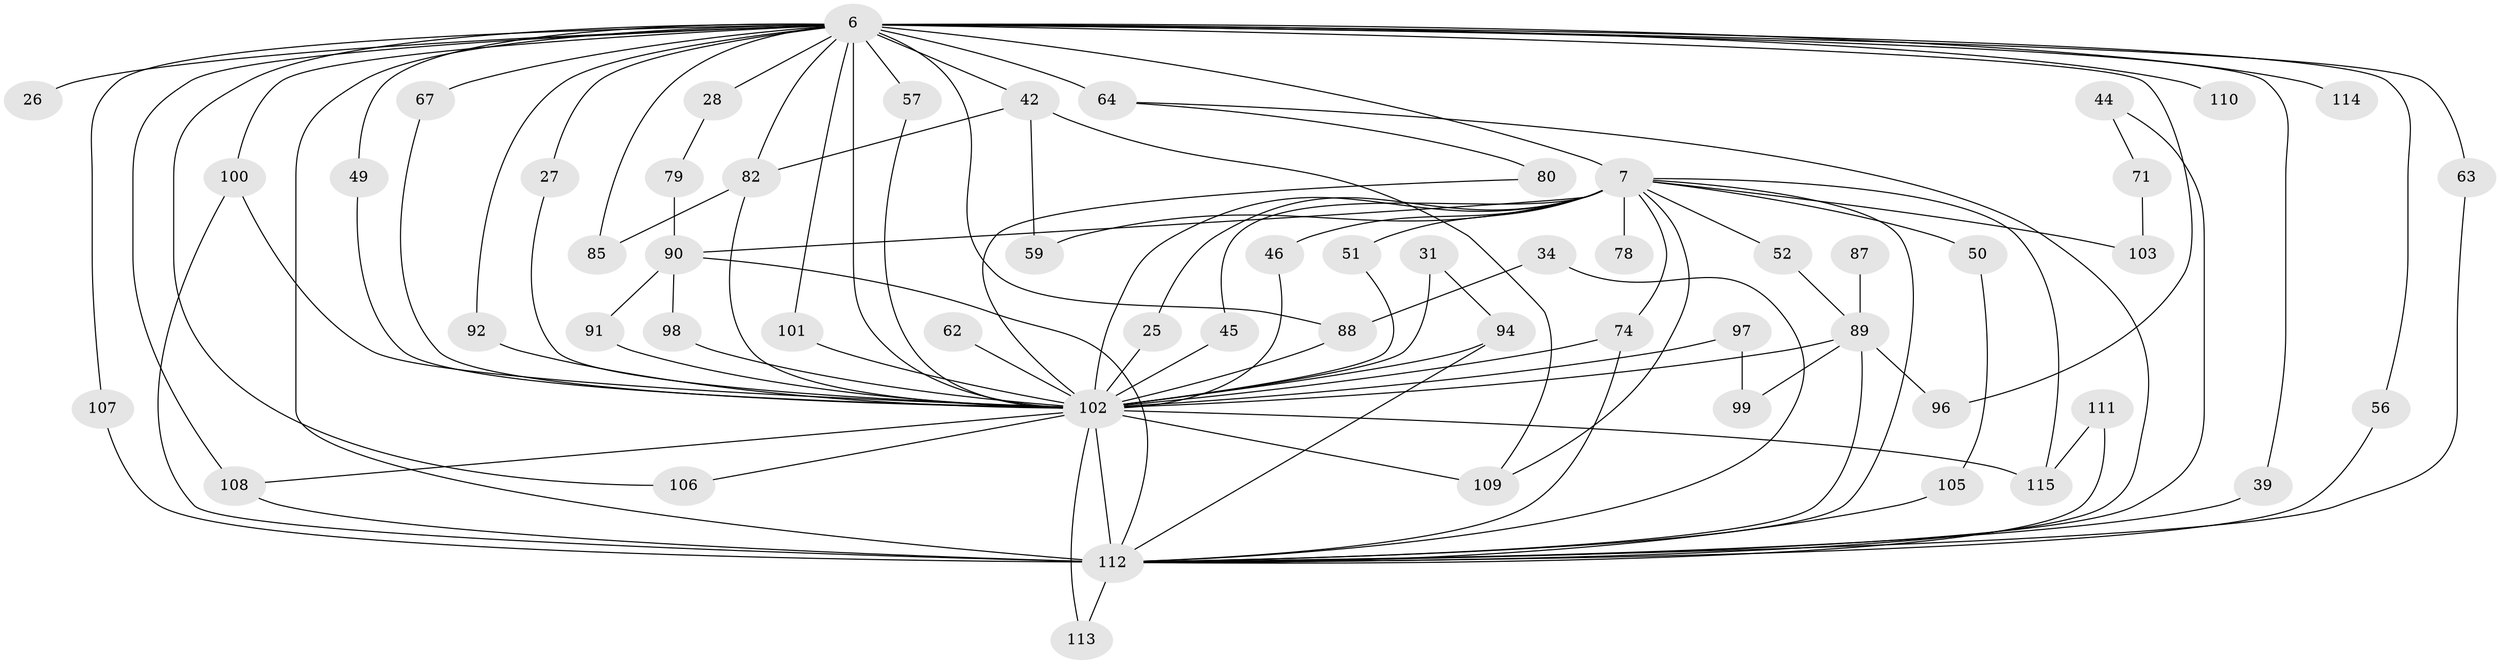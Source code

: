 // original degree distribution, {27: 0.008695652173913044, 22: 0.017391304347826087, 31: 0.008695652173913044, 16: 0.008695652173913044, 18: 0.008695652173913044, 30: 0.008695652173913044, 19: 0.008695652173913044, 23: 0.008695652173913044, 17: 0.008695652173913044, 7: 0.008695652173913044, 3: 0.26956521739130435, 5: 0.02608695652173913, 4: 0.09565217391304348, 2: 0.4956521739130435, 6: 0.017391304347826087}
// Generated by graph-tools (version 1.1) at 2025/43/03/09/25 04:43:28]
// undirected, 57 vertices, 105 edges
graph export_dot {
graph [start="1"]
  node [color=gray90,style=filled];
  6 [super="+3"];
  7 [super="+2"];
  25;
  26;
  27;
  28;
  31;
  34;
  39 [super="+38"];
  42 [super="+30"];
  44;
  45;
  46;
  49;
  50;
  51;
  52 [super="+43"];
  56;
  57;
  59;
  62;
  63;
  64 [super="+47+53"];
  67;
  71;
  74 [super="+60"];
  78;
  79;
  80;
  82 [super="+75"];
  85 [super="+32"];
  87;
  88 [super="+86+29"];
  89 [super="+61"];
  90 [super="+76+77"];
  91;
  92 [super="+70"];
  94 [super="+36+33"];
  96 [super="+84"];
  97 [super="+81+54"];
  98;
  99;
  100 [super="+66"];
  101 [super="+83+72+93"];
  102 [super="+73+24"];
  103 [super="+18"];
  105;
  106;
  107;
  108 [super="+69+95+12"];
  109 [super="+68"];
  110;
  111;
  112 [super="+55+10"];
  113;
  114;
  115 [super="+48+104"];
  6 -- 7 [weight=4];
  6 -- 26 [weight=2];
  6 -- 28 [weight=2];
  6 -- 42 [weight=4];
  6 -- 64 [weight=4];
  6 -- 67;
  6 -- 85 [weight=3];
  6 -- 106;
  6 -- 107;
  6 -- 110 [weight=2];
  6 -- 114 [weight=2];
  6 -- 27;
  6 -- 100 [weight=2];
  6 -- 49;
  6 -- 56;
  6 -- 57;
  6 -- 63;
  6 -- 92;
  6 -- 39;
  6 -- 82;
  6 -- 101 [weight=2];
  6 -- 112 [weight=7];
  6 -- 102 [weight=8];
  6 -- 108;
  6 -- 88;
  6 -- 96;
  7 -- 25;
  7 -- 45;
  7 -- 50 [weight=2];
  7 -- 78 [weight=2];
  7 -- 103 [weight=3];
  7 -- 46;
  7 -- 51;
  7 -- 52 [weight=2];
  7 -- 115 [weight=3];
  7 -- 59;
  7 -- 112 [weight=6];
  7 -- 90;
  7 -- 102 [weight=9];
  7 -- 109;
  7 -- 74;
  25 -- 102;
  27 -- 102;
  28 -- 79;
  31 -- 94;
  31 -- 102 [weight=2];
  34 -- 112;
  34 -- 88;
  39 -- 112 [weight=2];
  42 -- 59;
  42 -- 82;
  42 -- 109;
  44 -- 71;
  44 -- 112 [weight=2];
  45 -- 102;
  46 -- 102;
  49 -- 102;
  50 -- 105;
  51 -- 102;
  52 -- 89;
  56 -- 112;
  57 -- 102;
  62 -- 102 [weight=2];
  63 -- 112;
  64 -- 80;
  64 -- 112;
  67 -- 102;
  71 -- 103;
  74 -- 112;
  74 -- 102;
  79 -- 90;
  80 -- 102;
  82 -- 85;
  82 -- 102 [weight=2];
  87 -- 89 [weight=2];
  88 -- 102 [weight=3];
  89 -- 102 [weight=4];
  89 -- 96;
  89 -- 112;
  89 -- 99;
  90 -- 112 [weight=3];
  90 -- 98;
  90 -- 91;
  91 -- 102;
  92 -- 102 [weight=2];
  94 -- 112 [weight=2];
  94 -- 102;
  97 -- 99;
  97 -- 102 [weight=4];
  98 -- 102;
  100 -- 112;
  100 -- 102;
  101 -- 102 [weight=3];
  102 -- 112 [weight=14];
  102 -- 106;
  102 -- 109 [weight=2];
  102 -- 113;
  102 -- 115 [weight=2];
  102 -- 108 [weight=3];
  105 -- 112;
  107 -- 112;
  108 -- 112;
  111 -- 112;
  111 -- 115;
  112 -- 113;
}
